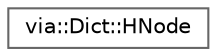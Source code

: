 digraph "Graphical Class Hierarchy"
{
 // LATEX_PDF_SIZE
  bgcolor="transparent";
  edge [fontname=Helvetica,fontsize=10,labelfontname=Helvetica,labelfontsize=10];
  node [fontname=Helvetica,fontsize=10,shape=box,height=0.2,width=0.4];
  rankdir="LR";
  Node0 [id="Node000000",label="via::Dict::HNode",height=0.2,width=0.4,color="grey40", fillcolor="white", style="filled",URL="$structvia_1_1Dict_1_1HNode.html",tooltip=" "];
}
